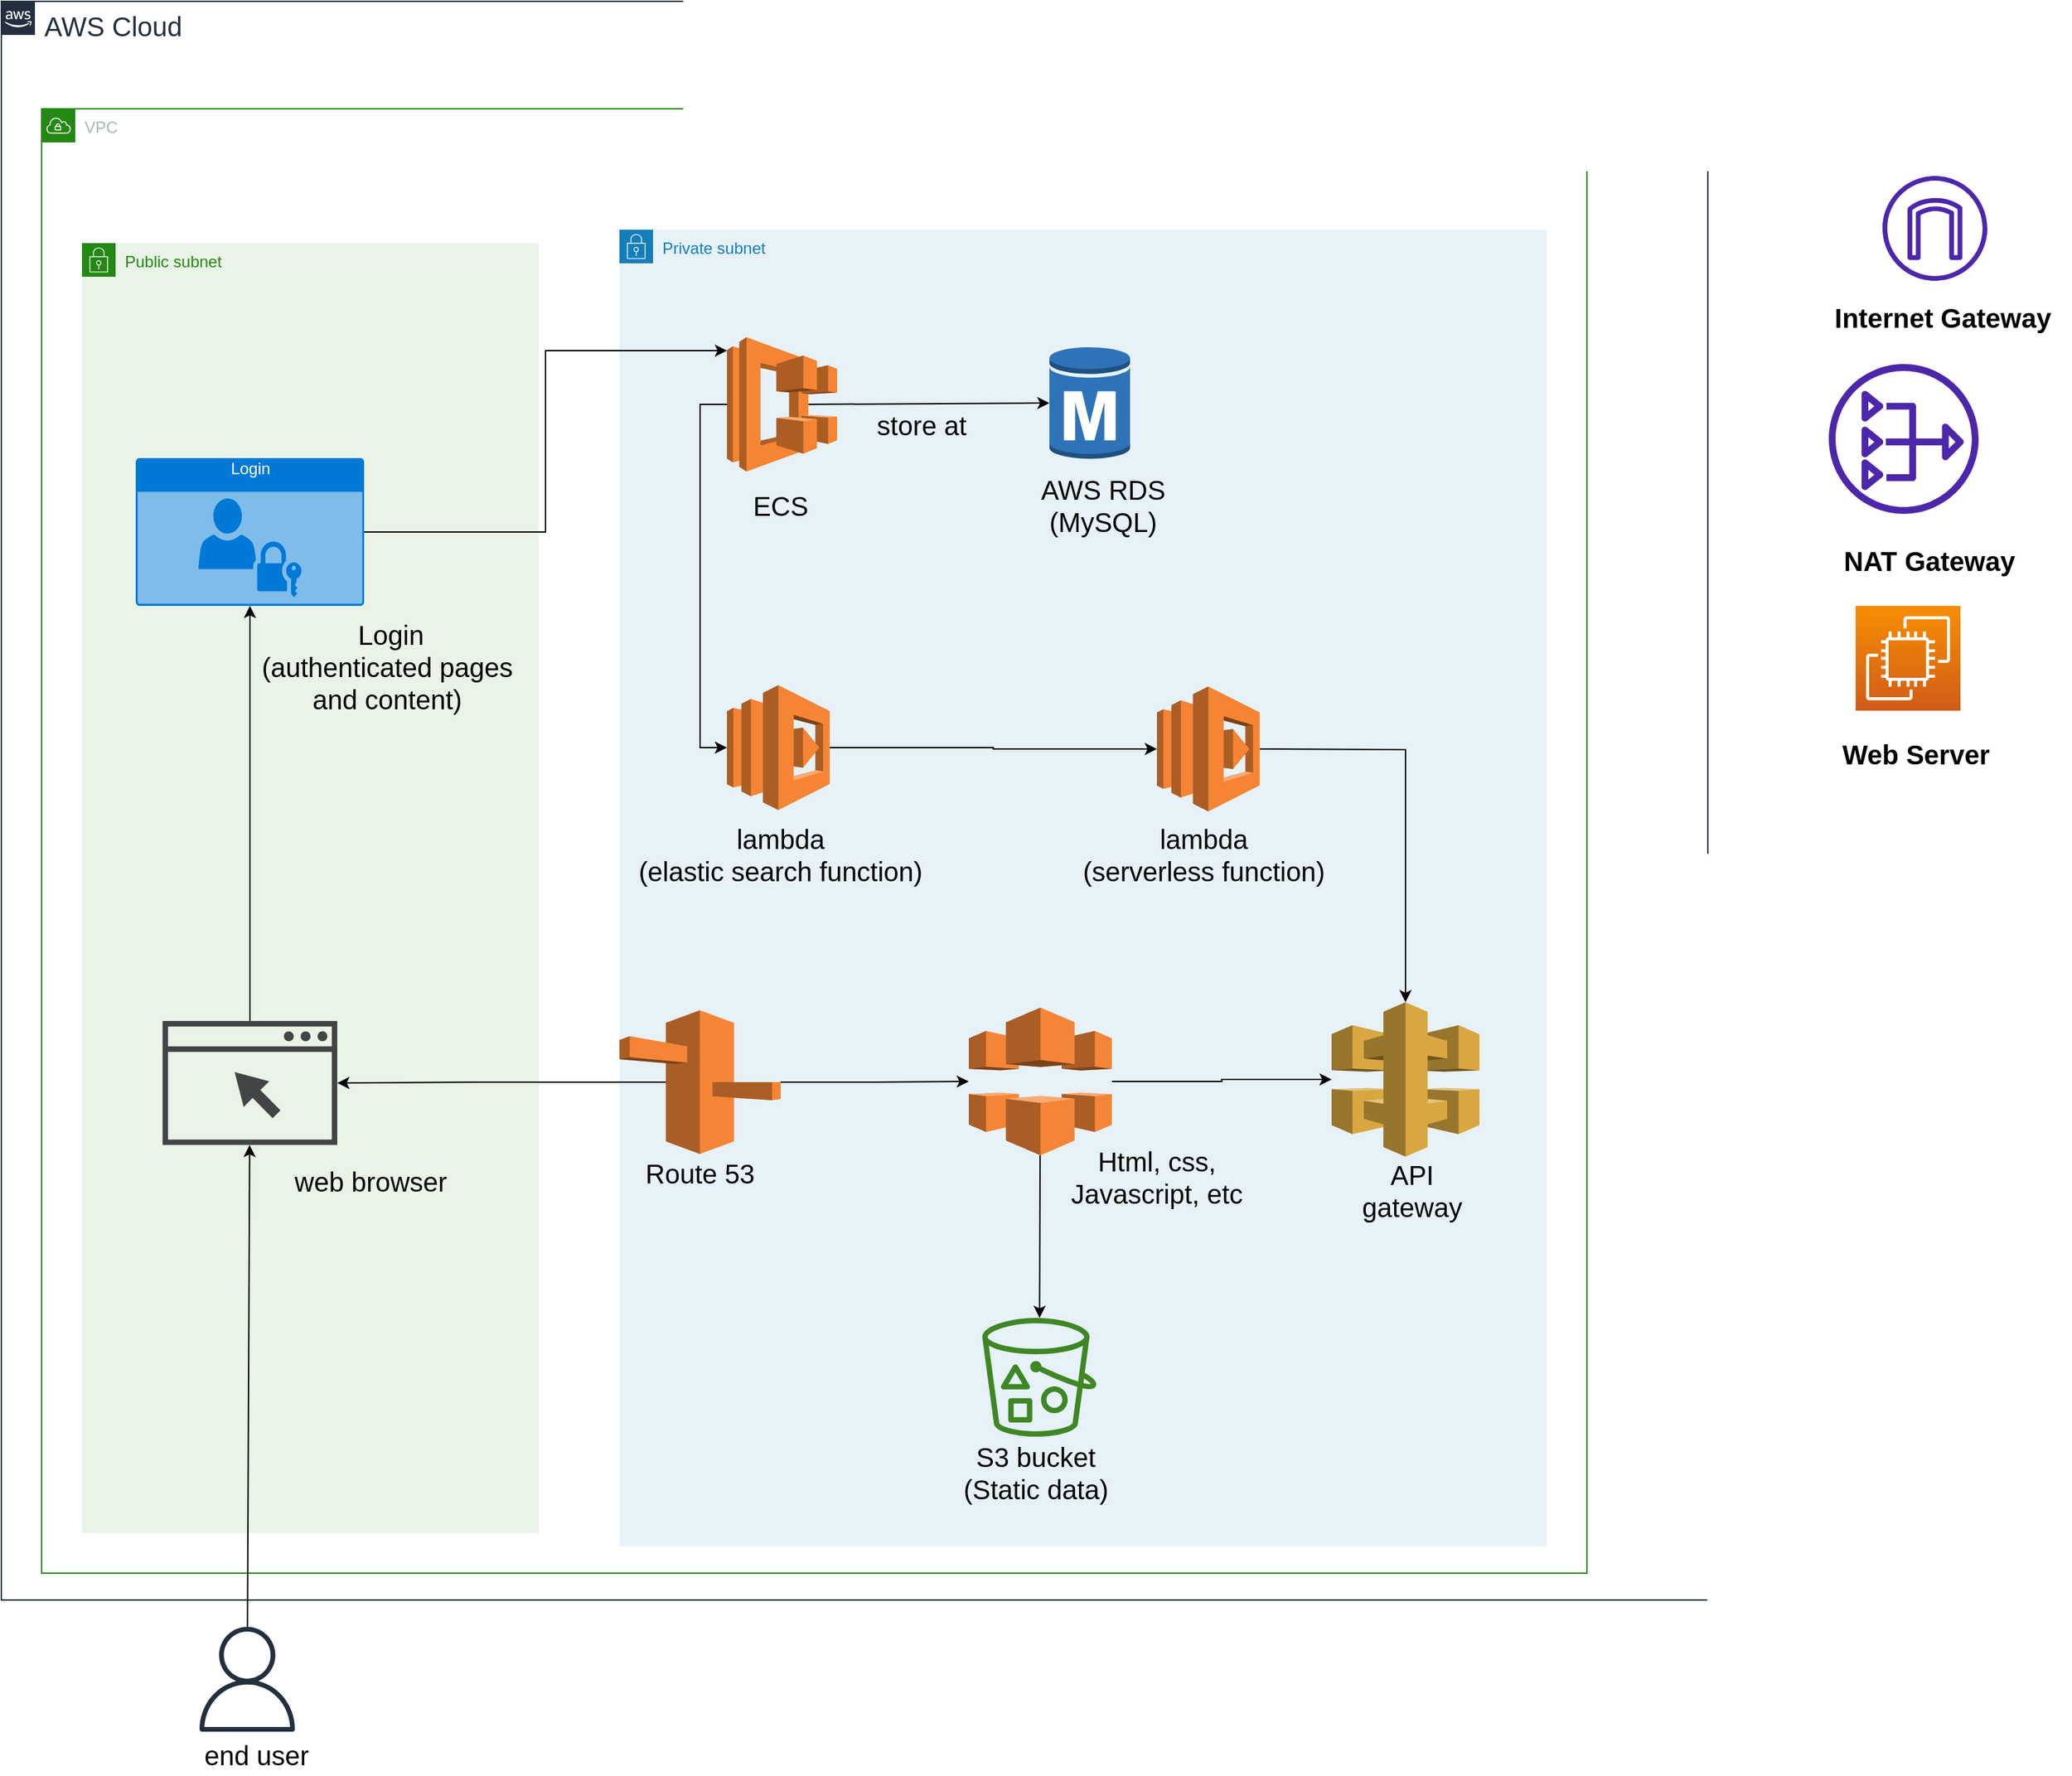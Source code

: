 <mxfile version="15.9.6" type="github"><diagram id="Ht1M8jgEwFfnCIfOTk4-" name="System_Architecture"><mxGraphModel dx="1038" dy="521" grid="1" gridSize="10" guides="0" tooltips="1" connect="1" arrows="1" fold="1" page="1" pageScale="1" pageWidth="1200" pageHeight="1600" math="0" shadow="0"><root><mxCell id="0"/><mxCell id="1" parent="0"/><mxCell id="UEzPUAAOIrF-is8g5C7q-74" value="&lt;font style=&quot;font-size: 20px&quot;&gt;AWS Cloud&lt;/font&gt;" style="points=[[0,0],[0.25,0],[0.5,0],[0.75,0],[1,0],[1,0.25],[1,0.5],[1,0.75],[1,1],[0.75,1],[0.5,1],[0.25,1],[0,1],[0,0.75],[0,0.5],[0,0.25]];outlineConnect=0;gradientColor=none;html=1;whiteSpace=wrap;fontSize=12;fontStyle=0;shape=mxgraph.aws4.group;grIcon=mxgraph.aws4.group_aws_cloud_alt;strokeColor=#232F3E;fillColor=none;verticalAlign=top;align=left;spacingLeft=30;fontColor=#232F3E;dashed=0;labelBackgroundColor=#ffffff;container=1;pointerEvents=0;collapsible=0;recursiveResize=0;" parent="1" vertex="1"><mxGeometry x="160" y="140" width="1270" height="1190" as="geometry"/></mxCell><mxCell id="8yCiKGK4ImTPcXLrInO2-6" value="VPC" style="points=[[0,0],[0.25,0],[0.5,0],[0.75,0],[1,0],[1,0.25],[1,0.5],[1,0.75],[1,1],[0.75,1],[0.5,1],[0.25,1],[0,1],[0,0.75],[0,0.5],[0,0.25]];outlineConnect=0;gradientColor=none;html=1;whiteSpace=wrap;fontSize=12;fontStyle=0;container=1;pointerEvents=0;collapsible=0;recursiveResize=0;shape=mxgraph.aws4.group;grIcon=mxgraph.aws4.group_vpc;strokeColor=#248814;fillColor=none;verticalAlign=top;align=left;spacingLeft=30;fontColor=#AAB7B8;dashed=0;" parent="UEzPUAAOIrF-is8g5C7q-74" vertex="1"><mxGeometry x="30" y="80" width="1150" height="1090" as="geometry"/></mxCell><mxCell id="QgV72DIUHpCE_W5IE3gZ-106" value="Public subnet" style="points=[[0,0],[0.25,0],[0.5,0],[0.75,0],[1,0],[1,0.25],[1,0.5],[1,0.75],[1,1],[0.75,1],[0.5,1],[0.25,1],[0,1],[0,0.75],[0,0.5],[0,0.25]];outlineConnect=0;gradientColor=none;html=1;whiteSpace=wrap;fontSize=12;fontStyle=0;container=1;pointerEvents=0;collapsible=0;recursiveResize=0;shape=mxgraph.aws4.group;grIcon=mxgraph.aws4.group_security_group;grStroke=0;strokeColor=#248814;fillColor=#E9F3E6;verticalAlign=top;align=left;spacingLeft=30;fontColor=#248814;dashed=0;" parent="8yCiKGK4ImTPcXLrInO2-6" vertex="1"><mxGeometry x="30" y="100" width="340" height="960" as="geometry"/></mxCell><mxCell id="QgV72DIUHpCE_W5IE3gZ-88" value="Login&lt;br&gt;(authenticated pages&amp;nbsp;&lt;br&gt;and content)&amp;nbsp;" style="text;html=1;strokeColor=none;fillColor=none;align=center;verticalAlign=middle;whiteSpace=wrap;rounded=0;fontSize=20;" parent="QgV72DIUHpCE_W5IE3gZ-106" vertex="1"><mxGeometry x="110" y="300" width="240" height="30" as="geometry"/></mxCell><mxCell id="QgV72DIUHpCE_W5IE3gZ-137" value="Login" style="html=1;strokeColor=none;fillColor=#0079D6;labelPosition=center;verticalLabelPosition=middle;verticalAlign=top;align=center;fontSize=12;outlineConnect=0;spacingTop=-6;fontColor=#FFFFFF;sketch=0;shape=mxgraph.sitemap.login;" parent="QgV72DIUHpCE_W5IE3gZ-106" vertex="1"><mxGeometry x="40" y="160" width="170" height="110" as="geometry"/></mxCell><mxCell id="QgV72DIUHpCE_W5IE3gZ-112" value="" style="sketch=0;pointerEvents=1;shadow=0;dashed=0;html=1;strokeColor=none;fillColor=#434445;aspect=fixed;labelPosition=center;verticalLabelPosition=bottom;verticalAlign=top;align=center;outlineConnect=0;shape=mxgraph.vvd.web_browser;" parent="QgV72DIUHpCE_W5IE3gZ-106" vertex="1"><mxGeometry x="60" y="579" width="130" height="92.3" as="geometry"/></mxCell><mxCell id="QgV72DIUHpCE_W5IE3gZ-140" value="" style="endArrow=classic;html=1;rounded=0;fontSize=20;" parent="QgV72DIUHpCE_W5IE3gZ-106" source="QgV72DIUHpCE_W5IE3gZ-112" target="QgV72DIUHpCE_W5IE3gZ-137" edge="1"><mxGeometry width="50" height="50" relative="1" as="geometry"><mxPoint x="65.656" y="510" as="sourcePoint"/><mxPoint x="67.219" y="400" as="targetPoint"/></mxGeometry></mxCell><mxCell id="QgV72DIUHpCE_W5IE3gZ-109" value="Private subnet" style="points=[[0,0],[0.25,0],[0.5,0],[0.75,0],[1,0],[1,0.25],[1,0.5],[1,0.75],[1,1],[0.75,1],[0.5,1],[0.25,1],[0,1],[0,0.75],[0,0.5],[0,0.25]];outlineConnect=0;gradientColor=none;html=1;whiteSpace=wrap;fontSize=12;fontStyle=0;container=1;pointerEvents=0;collapsible=0;recursiveResize=0;shape=mxgraph.aws4.group;grIcon=mxgraph.aws4.group_security_group;grStroke=0;strokeColor=#147EBA;fillColor=#E6F2F8;verticalAlign=top;align=left;spacingLeft=30;fontColor=#147EBA;dashed=0;" parent="1" vertex="1"><mxGeometry x="620" y="310" width="690" height="980" as="geometry"/></mxCell><mxCell id="QgV72DIUHpCE_W5IE3gZ-124" value="" style="outlineConnect=0;dashed=0;verticalLabelPosition=bottom;verticalAlign=top;align=center;html=1;shape=mxgraph.aws3.api_gateway;fillColor=#D9A741;gradientColor=none;fontSize=20;" parent="QgV72DIUHpCE_W5IE3gZ-109" vertex="1"><mxGeometry x="530" y="575" width="110" height="115" as="geometry"/></mxCell><mxCell id="QgV72DIUHpCE_W5IE3gZ-147" value="&lt;span style=&quot;font-family: &amp;#34;arial&amp;#34; , sans-serif ; text-align: left&quot;&gt;AWS&lt;/span&gt;&lt;span style=&quot;font-family: &amp;#34;arial&amp;#34; , sans-serif ; text-align: left&quot;&gt;&amp;nbsp;RDS&lt;br&gt;&lt;/span&gt;&lt;span style=&quot;font-family: &amp;#34;arial&amp;#34; , sans-serif ; text-align: left&quot;&gt;(MySQL)&lt;/span&gt;" style="text;html=1;strokeColor=none;fillColor=none;align=center;verticalAlign=middle;whiteSpace=wrap;rounded=0;fontSize=20;fontColor=#000000;" parent="QgV72DIUHpCE_W5IE3gZ-109" vertex="1"><mxGeometry x="270" y="190" width="180" height="30" as="geometry"/></mxCell><mxCell id="QgV72DIUHpCE_W5IE3gZ-132" value="Html, css, Javascript, etc" style="text;html=1;strokeColor=none;fillColor=none;align=center;verticalAlign=middle;whiteSpace=wrap;rounded=0;fontSize=20;" parent="QgV72DIUHpCE_W5IE3gZ-109" vertex="1"><mxGeometry x="320" y="690" width="160" height="30" as="geometry"/></mxCell><mxCell id="QgV72DIUHpCE_W5IE3gZ-125" value="API gateway" style="text;html=1;strokeColor=none;fillColor=none;align=center;verticalAlign=middle;whiteSpace=wrap;rounded=0;fontSize=20;" parent="QgV72DIUHpCE_W5IE3gZ-109" vertex="1"><mxGeometry x="560" y="700" width="60" height="30" as="geometry"/></mxCell><mxCell id="QgV72DIUHpCE_W5IE3gZ-128" value="lambda&lt;br&gt;(elastic search function)" style="text;html=1;strokeColor=none;fillColor=none;align=center;verticalAlign=middle;whiteSpace=wrap;rounded=0;fontSize=20;" parent="QgV72DIUHpCE_W5IE3gZ-109" vertex="1"><mxGeometry y="450" width="240" height="30" as="geometry"/></mxCell><mxCell id="QgV72DIUHpCE_W5IE3gZ-110" value="" style="sketch=0;points=[[0,0,0],[0.25,0,0],[0.5,0,0],[0.75,0,0],[1,0,0],[0,1,0],[0.25,1,0],[0.5,1,0],[0.75,1,0],[1,1,0],[0,0.25,0],[0,0.5,0],[0,0.75,0],[1,0.25,0],[1,0.5,0],[1,0.75,0]];outlineConnect=0;fontColor=#232F3E;gradientColor=#F78E04;gradientDirection=north;fillColor=#D05C17;strokeColor=#ffffff;dashed=0;verticalLabelPosition=bottom;verticalAlign=top;align=center;html=1;fontSize=12;fontStyle=0;aspect=fixed;shape=mxgraph.aws4.resourceIcon;resIcon=mxgraph.aws4.ec2;" parent="1" vertex="1"><mxGeometry x="1540" y="590" width="78" height="78" as="geometry"/></mxCell><mxCell id="QgV72DIUHpCE_W5IE3gZ-111" value="Web Server" style="text;html=1;strokeColor=none;fillColor=none;align=center;verticalAlign=middle;whiteSpace=wrap;rounded=0;fontStyle=1;fontSize=20;" parent="1" vertex="1"><mxGeometry x="1510" y="690" width="150" height="20" as="geometry"/></mxCell><mxCell id="QgV72DIUHpCE_W5IE3gZ-113" value="end user" style="text;html=1;strokeColor=none;fillColor=none;align=center;verticalAlign=middle;whiteSpace=wrap;rounded=0;fontSize=20;" parent="1" vertex="1"><mxGeometry x="300" y="1430" width="100" height="30" as="geometry"/></mxCell><mxCell id="QgV72DIUHpCE_W5IE3gZ-114" value="web browser" style="text;html=1;strokeColor=none;fillColor=none;align=center;verticalAlign=middle;whiteSpace=wrap;rounded=0;fontSize=20;" parent="1" vertex="1"><mxGeometry x="370" y="1003" width="130" height="30" as="geometry"/></mxCell><mxCell id="QgV72DIUHpCE_W5IE3gZ-115" style="edgeStyle=orthogonalEdgeStyle;rounded=0;orthogonalLoop=1;jettySize=auto;html=1;exitX=0.29;exitY=0.5;exitDx=0;exitDy=0;exitPerimeter=0;fontSize=20;" parent="1" source="QgV72DIUHpCE_W5IE3gZ-116" target="QgV72DIUHpCE_W5IE3gZ-112" edge="1"><mxGeometry relative="1" as="geometry"><mxPoint x="340" y="860" as="targetPoint"/></mxGeometry></mxCell><mxCell id="QgV72DIUHpCE_W5IE3gZ-116" value="" style="outlineConnect=0;dashed=0;verticalLabelPosition=bottom;verticalAlign=top;align=center;html=1;shape=mxgraph.aws3.route_53;fillColor=#F58536;gradientColor=none;fontSize=20;" parent="1" vertex="1"><mxGeometry x="620" y="891" width="120" height="107" as="geometry"/></mxCell><mxCell id="QgV72DIUHpCE_W5IE3gZ-117" value="Route 53" style="text;html=1;strokeColor=none;fillColor=none;align=center;verticalAlign=middle;whiteSpace=wrap;rounded=0;fontSize=20;" parent="1" vertex="1"><mxGeometry x="630" y="992" width="100" height="40" as="geometry"/></mxCell><mxCell id="QgV72DIUHpCE_W5IE3gZ-118" value="" style="sketch=0;outlineConnect=0;fontColor=#232F3E;gradientColor=none;fillColor=#3F8624;strokeColor=none;dashed=0;verticalLabelPosition=bottom;verticalAlign=top;align=center;html=1;fontSize=12;fontStyle=0;aspect=fixed;pointerEvents=1;shape=mxgraph.aws4.bucket_with_objects;" parent="1" vertex="1"><mxGeometry x="890" y="1120" width="85" height="88.4" as="geometry"/></mxCell><mxCell id="QgV72DIUHpCE_W5IE3gZ-119" value="S3 bucket&lt;br&gt;(Static data)" style="text;html=1;strokeColor=none;fillColor=none;align=center;verticalAlign=middle;whiteSpace=wrap;rounded=0;fontSize=20;" parent="1" vertex="1"><mxGeometry x="860" y="1220" width="140" height="30" as="geometry"/></mxCell><mxCell id="QgV72DIUHpCE_W5IE3gZ-120" style="edgeStyle=orthogonalEdgeStyle;rounded=0;orthogonalLoop=1;jettySize=auto;html=1;exitX=1;exitY=0.5;exitDx=0;exitDy=0;exitPerimeter=0;fontSize=20;" parent="1" source="QgV72DIUHpCE_W5IE3gZ-121" target="QgV72DIUHpCE_W5IE3gZ-124" edge="1"><mxGeometry relative="1" as="geometry"/></mxCell><mxCell id="QgV72DIUHpCE_W5IE3gZ-121" value="" style="outlineConnect=0;dashed=0;verticalLabelPosition=bottom;verticalAlign=top;align=center;html=1;shape=mxgraph.aws3.cloudfront;fillColor=#F58536;gradientColor=none;fontSize=20;" parent="1" vertex="1"><mxGeometry x="880" y="889" width="106.5" height="110" as="geometry"/></mxCell><mxCell id="QgV72DIUHpCE_W5IE3gZ-122" style="edgeStyle=orthogonalEdgeStyle;rounded=0;orthogonalLoop=1;jettySize=auto;html=1;exitX=1;exitY=0.5;exitDx=0;exitDy=0;exitPerimeter=0;fontSize=20;" parent="1" source="QgV72DIUHpCE_W5IE3gZ-116" target="QgV72DIUHpCE_W5IE3gZ-121" edge="1"><mxGeometry relative="1" as="geometry"/></mxCell><mxCell id="QgV72DIUHpCE_W5IE3gZ-123" value="" style="endArrow=classic;html=1;rounded=0;fontSize=20;" parent="1" source="QgV72DIUHpCE_W5IE3gZ-121" target="QgV72DIUHpCE_W5IE3gZ-118" edge="1"><mxGeometry width="50" height="50" relative="1" as="geometry"><mxPoint x="1000" y="980" as="sourcePoint"/><mxPoint x="1050" y="930" as="targetPoint"/></mxGeometry></mxCell><mxCell id="QgV72DIUHpCE_W5IE3gZ-126" value="" style="outlineConnect=0;dashed=0;verticalLabelPosition=bottom;verticalAlign=top;align=center;html=1;shape=mxgraph.aws3.lambda;fillColor=#F58534;gradientColor=none;fontSize=20;" parent="1" vertex="1"><mxGeometry x="1020" y="650" width="76.5" height="93" as="geometry"/></mxCell><mxCell id="QgV72DIUHpCE_W5IE3gZ-127" value="lambda&lt;br&gt;(serverless function)" style="text;html=1;strokeColor=none;fillColor=none;align=center;verticalAlign=middle;whiteSpace=wrap;rounded=0;fontSize=20;" parent="1" vertex="1"><mxGeometry x="950" y="760" width="210" height="30" as="geometry"/></mxCell><mxCell id="QgV72DIUHpCE_W5IE3gZ-129" value="" style="endArrow=classic;html=1;rounded=0;fontSize=20;exitX=1;exitY=0.5;exitDx=0;exitDy=0;exitPerimeter=0;entryX=0.5;entryY=0;entryDx=0;entryDy=0;entryPerimeter=0;" parent="1" source="QgV72DIUHpCE_W5IE3gZ-126" target="QgV72DIUHpCE_W5IE3gZ-124" edge="1"><mxGeometry width="50" height="50" relative="1" as="geometry"><mxPoint x="1000" y="760" as="sourcePoint"/><mxPoint x="1050" y="710" as="targetPoint"/><Array as="points"><mxPoint x="1205" y="697"/></Array></mxGeometry></mxCell><mxCell id="QgV72DIUHpCE_W5IE3gZ-130" style="edgeStyle=orthogonalEdgeStyle;rounded=0;orthogonalLoop=1;jettySize=auto;html=1;exitX=1;exitY=0.5;exitDx=0;exitDy=0;exitPerimeter=0;entryX=0;entryY=0.5;entryDx=0;entryDy=0;entryPerimeter=0;fontSize=20;" parent="1" source="QgV72DIUHpCE_W5IE3gZ-131" target="QgV72DIUHpCE_W5IE3gZ-126" edge="1"><mxGeometry relative="1" as="geometry"/></mxCell><mxCell id="QgV72DIUHpCE_W5IE3gZ-131" value="" style="outlineConnect=0;dashed=0;verticalLabelPosition=bottom;verticalAlign=top;align=center;html=1;shape=mxgraph.aws3.lambda;fillColor=#F58534;gradientColor=none;fontSize=20;" parent="1" vertex="1"><mxGeometry x="700" y="649" width="76.5" height="93" as="geometry"/></mxCell><mxCell id="QgV72DIUHpCE_W5IE3gZ-133" style="edgeStyle=orthogonalEdgeStyle;rounded=0;orthogonalLoop=1;jettySize=auto;html=1;exitX=0;exitY=0.5;exitDx=0;exitDy=0;exitPerimeter=0;entryX=0;entryY=0.5;entryDx=0;entryDy=0;entryPerimeter=0;fontSize=20;" parent="1" source="QgV72DIUHpCE_W5IE3gZ-134" target="QgV72DIUHpCE_W5IE3gZ-131" edge="1"><mxGeometry relative="1" as="geometry"/></mxCell><mxCell id="QgV72DIUHpCE_W5IE3gZ-134" value="" style="outlineConnect=0;dashed=0;verticalLabelPosition=bottom;verticalAlign=top;align=center;html=1;shape=mxgraph.aws3.ecs;fillColor=#F58534;gradientColor=none;fontSize=20;" parent="1" vertex="1"><mxGeometry x="700" y="390" width="82" height="100" as="geometry"/></mxCell><mxCell id="QgV72DIUHpCE_W5IE3gZ-135" value="ECS" style="text;html=1;strokeColor=none;fillColor=none;align=center;verticalAlign=middle;whiteSpace=wrap;rounded=0;fontSize=20;" parent="1" vertex="1"><mxGeometry x="710" y="500" width="60" height="30" as="geometry"/></mxCell><mxCell id="QgV72DIUHpCE_W5IE3gZ-136" style="edgeStyle=orthogonalEdgeStyle;rounded=0;orthogonalLoop=1;jettySize=auto;html=1;exitX=1;exitY=0.5;exitDx=0;exitDy=0;exitPerimeter=0;entryX=0;entryY=0.1;entryDx=0;entryDy=0;entryPerimeter=0;fontSize=20;" parent="1" source="QgV72DIUHpCE_W5IE3gZ-137" target="QgV72DIUHpCE_W5IE3gZ-134" edge="1"><mxGeometry relative="1" as="geometry"><mxPoint x="443" y="745" as="sourcePoint"/></mxGeometry></mxCell><mxCell id="QgV72DIUHpCE_W5IE3gZ-138" value="" style="sketch=0;outlineConnect=0;fontColor=#232F3E;gradientColor=none;fillColor=#232F3D;strokeColor=none;dashed=0;verticalLabelPosition=bottom;verticalAlign=top;align=center;html=1;fontSize=12;fontStyle=0;aspect=fixed;pointerEvents=1;shape=mxgraph.aws4.user;" parent="1" vertex="1"><mxGeometry x="304" y="1350" width="78" height="78" as="geometry"/></mxCell><mxCell id="QgV72DIUHpCE_W5IE3gZ-139" value="" style="endArrow=classic;html=1;rounded=0;fontSize=20;" parent="1" source="QgV72DIUHpCE_W5IE3gZ-138" target="QgV72DIUHpCE_W5IE3gZ-112" edge="1"><mxGeometry width="50" height="50" relative="1" as="geometry"><mxPoint x="570" y="930" as="sourcePoint"/><mxPoint x="284.782" y="912.3" as="targetPoint"/><Array as="points"/></mxGeometry></mxCell><mxCell id="QgV72DIUHpCE_W5IE3gZ-141" value="" style="endArrow=classic;html=1;rounded=0;fontSize=20;exitX=0.74;exitY=0.5;exitDx=0;exitDy=0;exitPerimeter=0;entryX=0;entryY=0.5;entryDx=0;entryDy=0;entryPerimeter=0;" parent="1" source="QgV72DIUHpCE_W5IE3gZ-134" target="QgV72DIUHpCE_W5IE3gZ-144" edge="1"><mxGeometry width="50" height="50" relative="1" as="geometry"><mxPoint x="700" y="390" as="sourcePoint"/><mxPoint x="870" y="349" as="targetPoint"/></mxGeometry></mxCell><mxCell id="QgV72DIUHpCE_W5IE3gZ-143" value="store at" style="text;html=1;strokeColor=none;fillColor=none;align=center;verticalAlign=middle;whiteSpace=wrap;rounded=0;fontSize=20;" parent="1" vertex="1"><mxGeometry x="800" y="440" width="90" height="30" as="geometry"/></mxCell><mxCell id="QgV72DIUHpCE_W5IE3gZ-144" value="" style="outlineConnect=0;dashed=0;verticalLabelPosition=bottom;verticalAlign=top;align=center;html=1;shape=mxgraph.aws3.rds_db_instance;fillColor=#2E73B8;gradientColor=none;fontSize=20;" parent="1" vertex="1"><mxGeometry x="940" y="396" width="60" height="86" as="geometry"/></mxCell><mxCell id="8yCiKGK4ImTPcXLrInO2-7" value="" style="sketch=0;outlineConnect=0;fontColor=#232F3E;gradientColor=none;fillColor=#4D27AA;strokeColor=none;dashed=0;verticalLabelPosition=bottom;verticalAlign=top;align=center;html=1;fontSize=12;fontStyle=0;aspect=fixed;pointerEvents=1;shape=mxgraph.aws4.internet_gateway;" parent="1" vertex="1"><mxGeometry x="1560" y="270" width="78" height="78" as="geometry"/></mxCell><mxCell id="8yCiKGK4ImTPcXLrInO2-8" value="Internet Gateway" style="text;html=1;strokeColor=none;fillColor=none;align=center;verticalAlign=middle;whiteSpace=wrap;rounded=0;fontStyle=1;fontSize=20;" parent="1" vertex="1"><mxGeometry x="1510" y="360" width="190" height="30" as="geometry"/></mxCell><mxCell id="QgV72DIUHpCE_W5IE3gZ-107" value="" style="sketch=0;outlineConnect=0;fontColor=#232F3E;gradientColor=none;fillColor=#4D27AA;strokeColor=none;dashed=0;verticalLabelPosition=bottom;verticalAlign=top;align=center;html=1;fontSize=12;fontStyle=0;aspect=fixed;pointerEvents=1;shape=mxgraph.aws4.nat_gateway;" parent="1" vertex="1"><mxGeometry x="1520" y="410" width="111.5" height="111.5" as="geometry"/></mxCell><mxCell id="QgV72DIUHpCE_W5IE3gZ-108" value="NAT Gateway" style="text;html=1;strokeColor=none;fillColor=none;align=center;verticalAlign=middle;whiteSpace=wrap;rounded=0;fontStyle=1;fontSize=20;" parent="1" vertex="1"><mxGeometry x="1520" y="540" width="150" height="32.5" as="geometry"/></mxCell></root></mxGraphModel></diagram></mxfile>